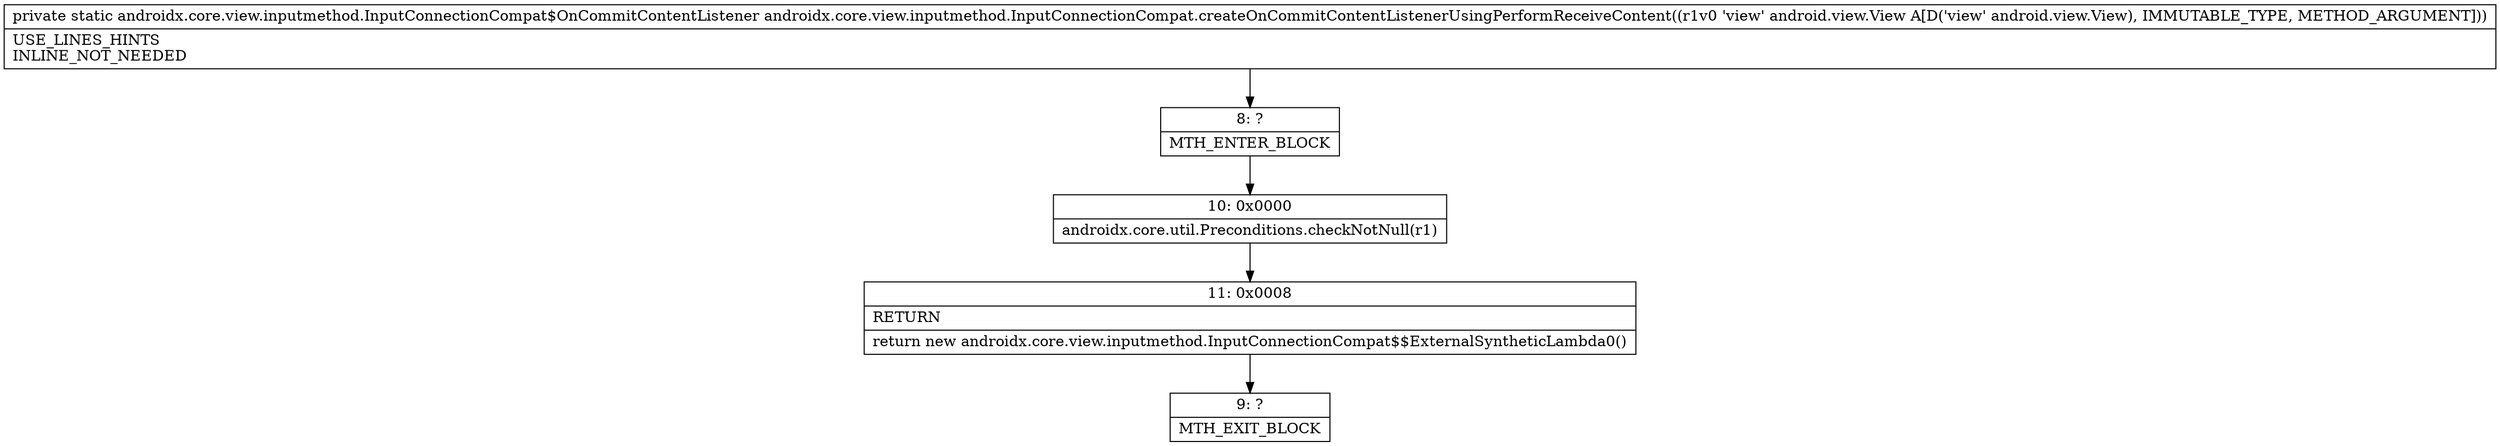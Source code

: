 digraph "CFG forandroidx.core.view.inputmethod.InputConnectionCompat.createOnCommitContentListenerUsingPerformReceiveContent(Landroid\/view\/View;)Landroidx\/core\/view\/inputmethod\/InputConnectionCompat$OnCommitContentListener;" {
Node_8 [shape=record,label="{8\:\ ?|MTH_ENTER_BLOCK\l}"];
Node_10 [shape=record,label="{10\:\ 0x0000|androidx.core.util.Preconditions.checkNotNull(r1)\l}"];
Node_11 [shape=record,label="{11\:\ 0x0008|RETURN\l|return new androidx.core.view.inputmethod.InputConnectionCompat$$ExternalSyntheticLambda0()\l}"];
Node_9 [shape=record,label="{9\:\ ?|MTH_EXIT_BLOCK\l}"];
MethodNode[shape=record,label="{private static androidx.core.view.inputmethod.InputConnectionCompat$OnCommitContentListener androidx.core.view.inputmethod.InputConnectionCompat.createOnCommitContentListenerUsingPerformReceiveContent((r1v0 'view' android.view.View A[D('view' android.view.View), IMMUTABLE_TYPE, METHOD_ARGUMENT]))  | USE_LINES_HINTS\lINLINE_NOT_NEEDED\l}"];
MethodNode -> Node_8;Node_8 -> Node_10;
Node_10 -> Node_11;
Node_11 -> Node_9;
}

